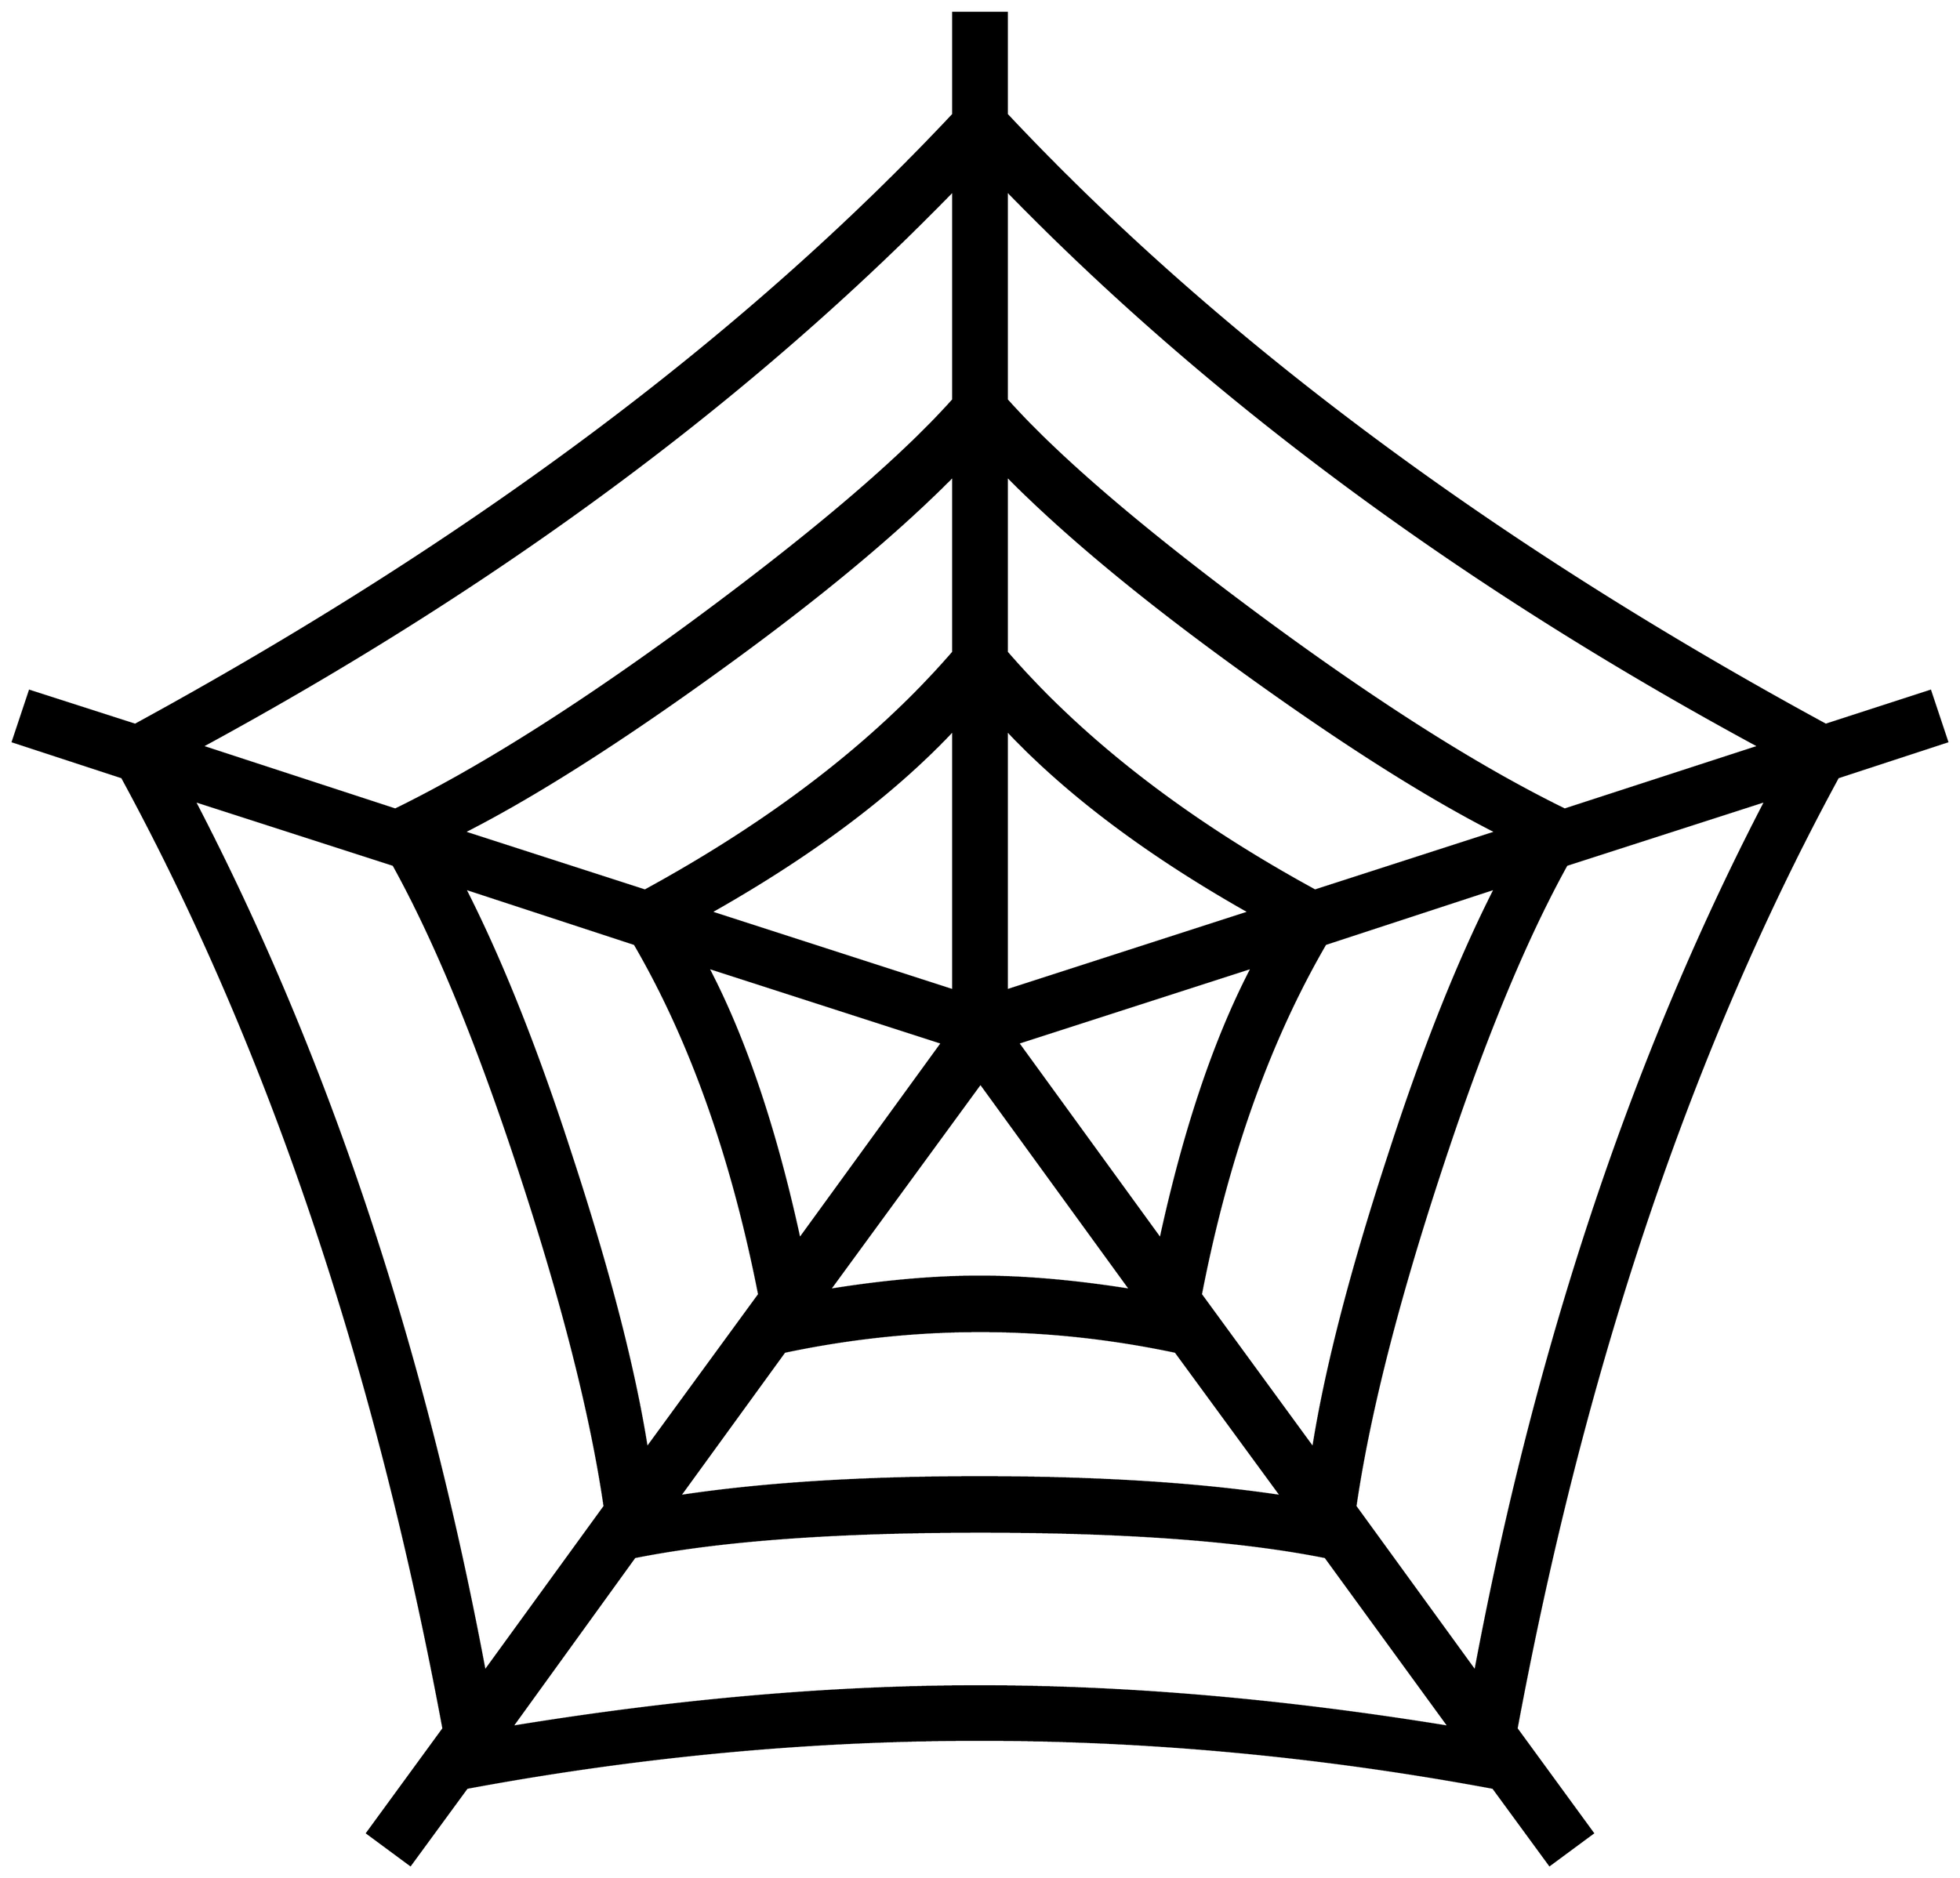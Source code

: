 


\begin{tikzpicture}[y=0.80pt, x=0.80pt, yscale=-1.0, xscale=1.0, inner sep=0pt, outer sep=0pt]
\begin{scope}[shift={(100.0,1713.0)},nonzero rule]
  \path[draw=.,fill=.,line width=1.600pt] (2050.0,-799.0) --
    (1934.0,-761.0) .. controls (1778.667,-475.0) and
    (1665.0,-138.333) .. (1593.0,249.0) -- (1674.0,360.0) --
    (1628.0,394.0) -- (1568.0,312.0) .. controls (1385.333,278.0)
    and (1203.667,261.0) .. (1023.0,261.0) .. controls
    (843.0,261.0) and (661.667,278.0) .. (479.0,312.0) --
    (419.0,394.0) -- (373.0,360.0) -- (454.0,249.0) .. controls
    (382.0,-138.333) and (268.333,-475.0) .. (113.0,-761.0) --
    (-3.0,-799.0) -- (15.0,-853.0) -- (127.0,-817.0) .. controls
    (482.333,-1011.0) and (771.667,-1227.0) .. (995.0,-1465.0) --
    (995.0,-1573.0) -- (1052.0,-1573.0) -- (1052.0,-1465.0) ..
    controls (1276.0,-1226.333) and (1565.667,-1010.333) ..
    (1921.0,-817.0) -- (2032.0,-853.0) -- (2050.0,-799.0) --
    cycle(1850.0,-794.0) .. controls (1534.667,-964.667) and
    (1268.667,-1161.333) .. (1052.0,-1384.0) -- (1052.0,-1162.0) ..
    controls (1108.0,-1099.333) and (1200.667,-1020.333) ..
    (1330.0,-925.0) .. controls (1450.667,-836.333) and
    (1555.333,-770.333) .. (1644.0,-727.0) -- (1850.0,-794.0) --
    cycle(1571.0,-703.0) .. controls (1495.0,-741.667) and
    (1402.0,-801.0) .. (1292.0,-881.0) .. controls
    (1192.0,-953.667) and (1112.0,-1020.333) .. (1052.0,-1081.0) --
    (1052.0,-894.0) .. controls (1133.333,-800.0) and
    (1242.333,-715.667) .. (1379.0,-641.0) -- (1571.0,-703.0) --
    cycle(1857.0,-736.0) -- (1646.0,-668.0) .. controls
    (1600.667,-586.0) and (1555.333,-475.333) .. (1510.0,-336.0) ..
    controls (1465.333,-199.333) and (1436.0,-83.0) .. (1422.0,13.0)
    -- (1549.0,188.0) .. controls (1613.667,-157.333) and
    (1716.333,-465.333) .. (1857.0,-736.0) -- cycle(1309.0,-618.0)
    .. controls (1201.667,-678.667) and (1116.0,-743.0) ..
    (1052.0,-811.0) -- (1052.0,-535.0) -- (1309.0,-618.0) --
    cycle(1570.0,-643.0) -- (1390.0,-584.0) .. controls
    (1330.0,-480.667) and (1286.0,-356.667) .. (1258.0,-212.0) --
    (1377.0,-49.0) .. controls (1390.333,-133.667) and
    (1417.333,-238.0) .. (1458.0,-362.0) .. controls
    (1494.0,-473.333) and (1531.333,-567.0) .. (1570.0,-643.0) --
    cycle(995.0,-1162.0) -- (995.0,-1384.0) .. controls
    (779.0,-1162.0) and (513.333,-965.333) .. (198.0,-794.0) --
    (403.0,-727.0) .. controls (491.667,-770.333) and (596.333,-836.333)
    .. (717.0,-925.0) .. controls (846.333,-1020.333) and
    (939.0,-1099.333) .. (995.0,-1162.0) -- cycle(1312.0,-559.0)
    -- (1064.0,-479.0) -- (1215.0,-271.0) .. controls
    (1240.333,-387.667) and (1272.667,-483.667) .. (1312.0,-559.0) --
    cycle(995.0,-894.0) -- (995.0,-1081.0) .. controls
    (935.0,-1020.333) and (855.0,-953.667) .. (755.0,-881.0) ..
    controls (645.0,-801.0) and (552.0,-741.667) .. (476.0,-703.0)
    -- (668.0,-641.0) .. controls (804.667,-715.667) and
    (913.667,-800.0) .. (995.0,-894.0) -- cycle(995.0,-535.0) --
    (995.0,-811.0) .. controls (931.0,-743.0) and (845.333,-678.667)
    .. (738.0,-618.0) -- (995.0,-535.0) -- cycle(1183.0,-217.0)
    -- (1024.0,-436.0) -- (864.0,-217.0) .. controls
    (922.0,-226.333) and (975.0,-231.0) .. (1023.0,-231.0) ..
    controls (1071.0,-231.0) and (1124.333,-226.333) ..
    (1183.0,-217.0) -- cycle(983.0,-479.0) -- (735.0,-559.0) ..
    controls (774.333,-483.667) and (806.667,-387.667) .. (832.0,-271.0)
    -- (983.0,-479.0) -- cycle(1343.0,2.0) -- (1231.0,-151.0) ..
    controls (1161.667,-165.667) and (1092.667,-173.0) ..
    (1024.0,-173.0) .. controls (954.667,-173.0) and
    (885.333,-165.667) .. (816.0,-151.0) -- (705.0,2.0) .. controls
    (793.0,-11.333) and (899.0,-18.0) .. (1023.0,-18.0) ..
    controls (1147.667,-18.0) and (1254.333,-11.333) .. (1343.0,2.0)
    -- cycle(789.0,-212.0) .. controls (760.333,-358.0) and
    (716.333,-482.0) .. (657.0,-584.0) -- (477.0,-643.0) ..
    controls (515.667,-567.0) and (553.0,-473.333) .. (589.0,-362.0)
    .. controls (629.667,-238.0) and (656.667,-133.667) ..
    (670.0,-49.0) -- (789.0,-212.0) -- cycle(1521.0,247.0) --
    (1390.0,67.0) .. controls (1300.0,49.0) and (1178.0,40.0) ..
    (1024.0,40.0) .. controls (869.333,40.0) and (747.0,49.0) ..
    (657.0,67.0) -- (527.0,247.0) .. controls (702.333,218.333) and
    (867.667,204.0) .. (1023.0,204.0) .. controls (1179.0,204.0)
    and (1345.0,218.333) .. (1521.0,247.0) -- cycle(625.0,13.0) ..
    controls (611.0,-83.0) and (581.667,-199.333) .. (537.0,-336.0)
    .. controls (491.667,-475.333) and (446.333,-586.0) ..
    (401.0,-668.0) -- (190.0,-736.0) .. controls (330.667,-465.333)
    and (433.333,-157.333) .. (498.0,188.0) -- (625.0,13.0) --
    cycle;
\end{scope}

\end{tikzpicture}

